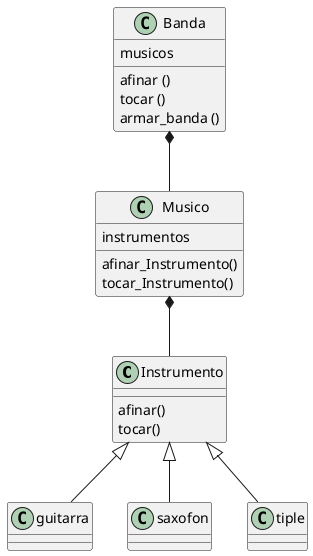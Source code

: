 @startuml ()
Instrumento <|-- guitarra
Instrumento <|-- saxofon
Instrumento <|-- tiple
Instrumento : afinar()
Instrumento : tocar()

Musico *-- Instrumento
Musico : instrumentos
Musico : afinar_Instrumento()
Musico : tocar_Instrumento()

Banda *--Musico
Banda : musicos
Banda : afinar ()
Banda : tocar ()
Banda : armar_banda ()

@enduml 